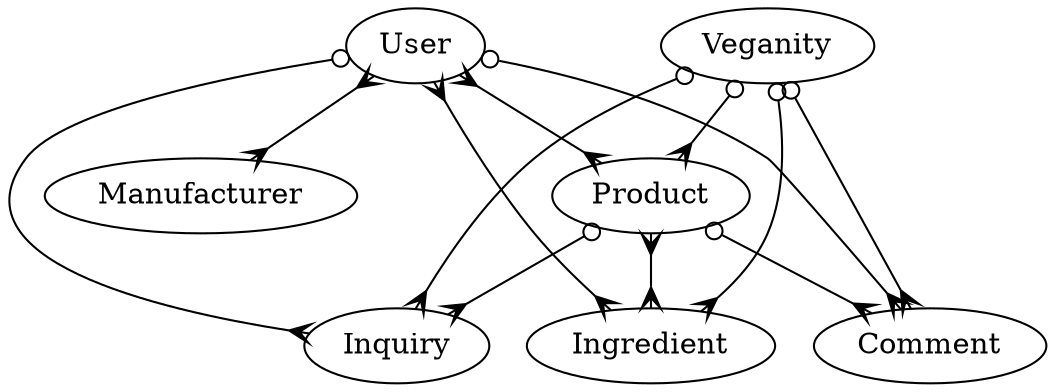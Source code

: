 digraph models_diagram {
	graph[overlap=false, splines=true]
//	_diagram_info [shape="plaintext", label="Models diagram\lDate: Aug 28 
//2013 - 20:38\lMigration version: 20130809113045\lGenerated by RailRoady 
//1.1.1\lhttp://railroady.prestonlee.com\l", fontsize=13]
	"User" []
//	"Category" []
//	"Brand" []
//	"JProductIngredient" []
	"Inquiry" []
//	"Country" []
	"Product" []
//	"Feature" []
//	"Classname" []
	"Ingredient" []
//	"JProductLabel" []
	"Veganity" []
//	"JIngredientClassname" []
//	"JManufacturerBrand" []
//	"ClassnameSynonym" []
	"Comment" []
//	"IngredientSynonym" []
//	"Emailhash" []
//	"Provider" []
//	"Subcategory" []
//	"City" []
//	"Nutval" []
//	"JIngredientProduct" []
	"Manufacturer" []
//	"JProductFeature" []
//	"Packagematerial" []
//	"Label" []


//"User" -> "Product" [arrowtail=odot, arrowhead=crow]
//	"User" -> "Ingredient" [arrowtail=odot, arrowhead=crow, dir=both 
//color="#F66849"]
	"User" -> "Inquiry" [arrowtail=odot, arrowhead=crow, dir=both]
	"User" -> "Comment" [arrowtail=odot, arrowhead=crow, dir=both]
	"User" -> "Product" [arrowtail=crow, arrowhead=crow, dir=both]
	"User" -> "Ingredient" [arrowtail=crow, arrowhead=crow, dir=both]
	"User" -> "Manufacturer" [arrowtail=crow, arrowhead=crow, dir=both]
	"Product" -> "Ingredient" [arrowtail=crow, arrowhead=crow,
	dir=both]
	"Product" -> "Comment" [arrowtail=odot, arrowhead=crow, dir=both]
	"Product" -> "Inquiry" [arrowtail=odot, arrowhead=crow, dir=both]
	"Veganity" -> "Product" [arrowtail=odot, arrowhead=crow, dir=both]
	"Veganity" -> "Ingredient" [arrowtail=odot, arrowhead=crow,
	dir=both]
	"Veganity" -> "Inquiry" [arrowtail=odot, arrowhead=crow, dir=both]
	"Veganity" -> "Comment" [arrowtail=odot, arrowhead=crow, dir=both]


}
